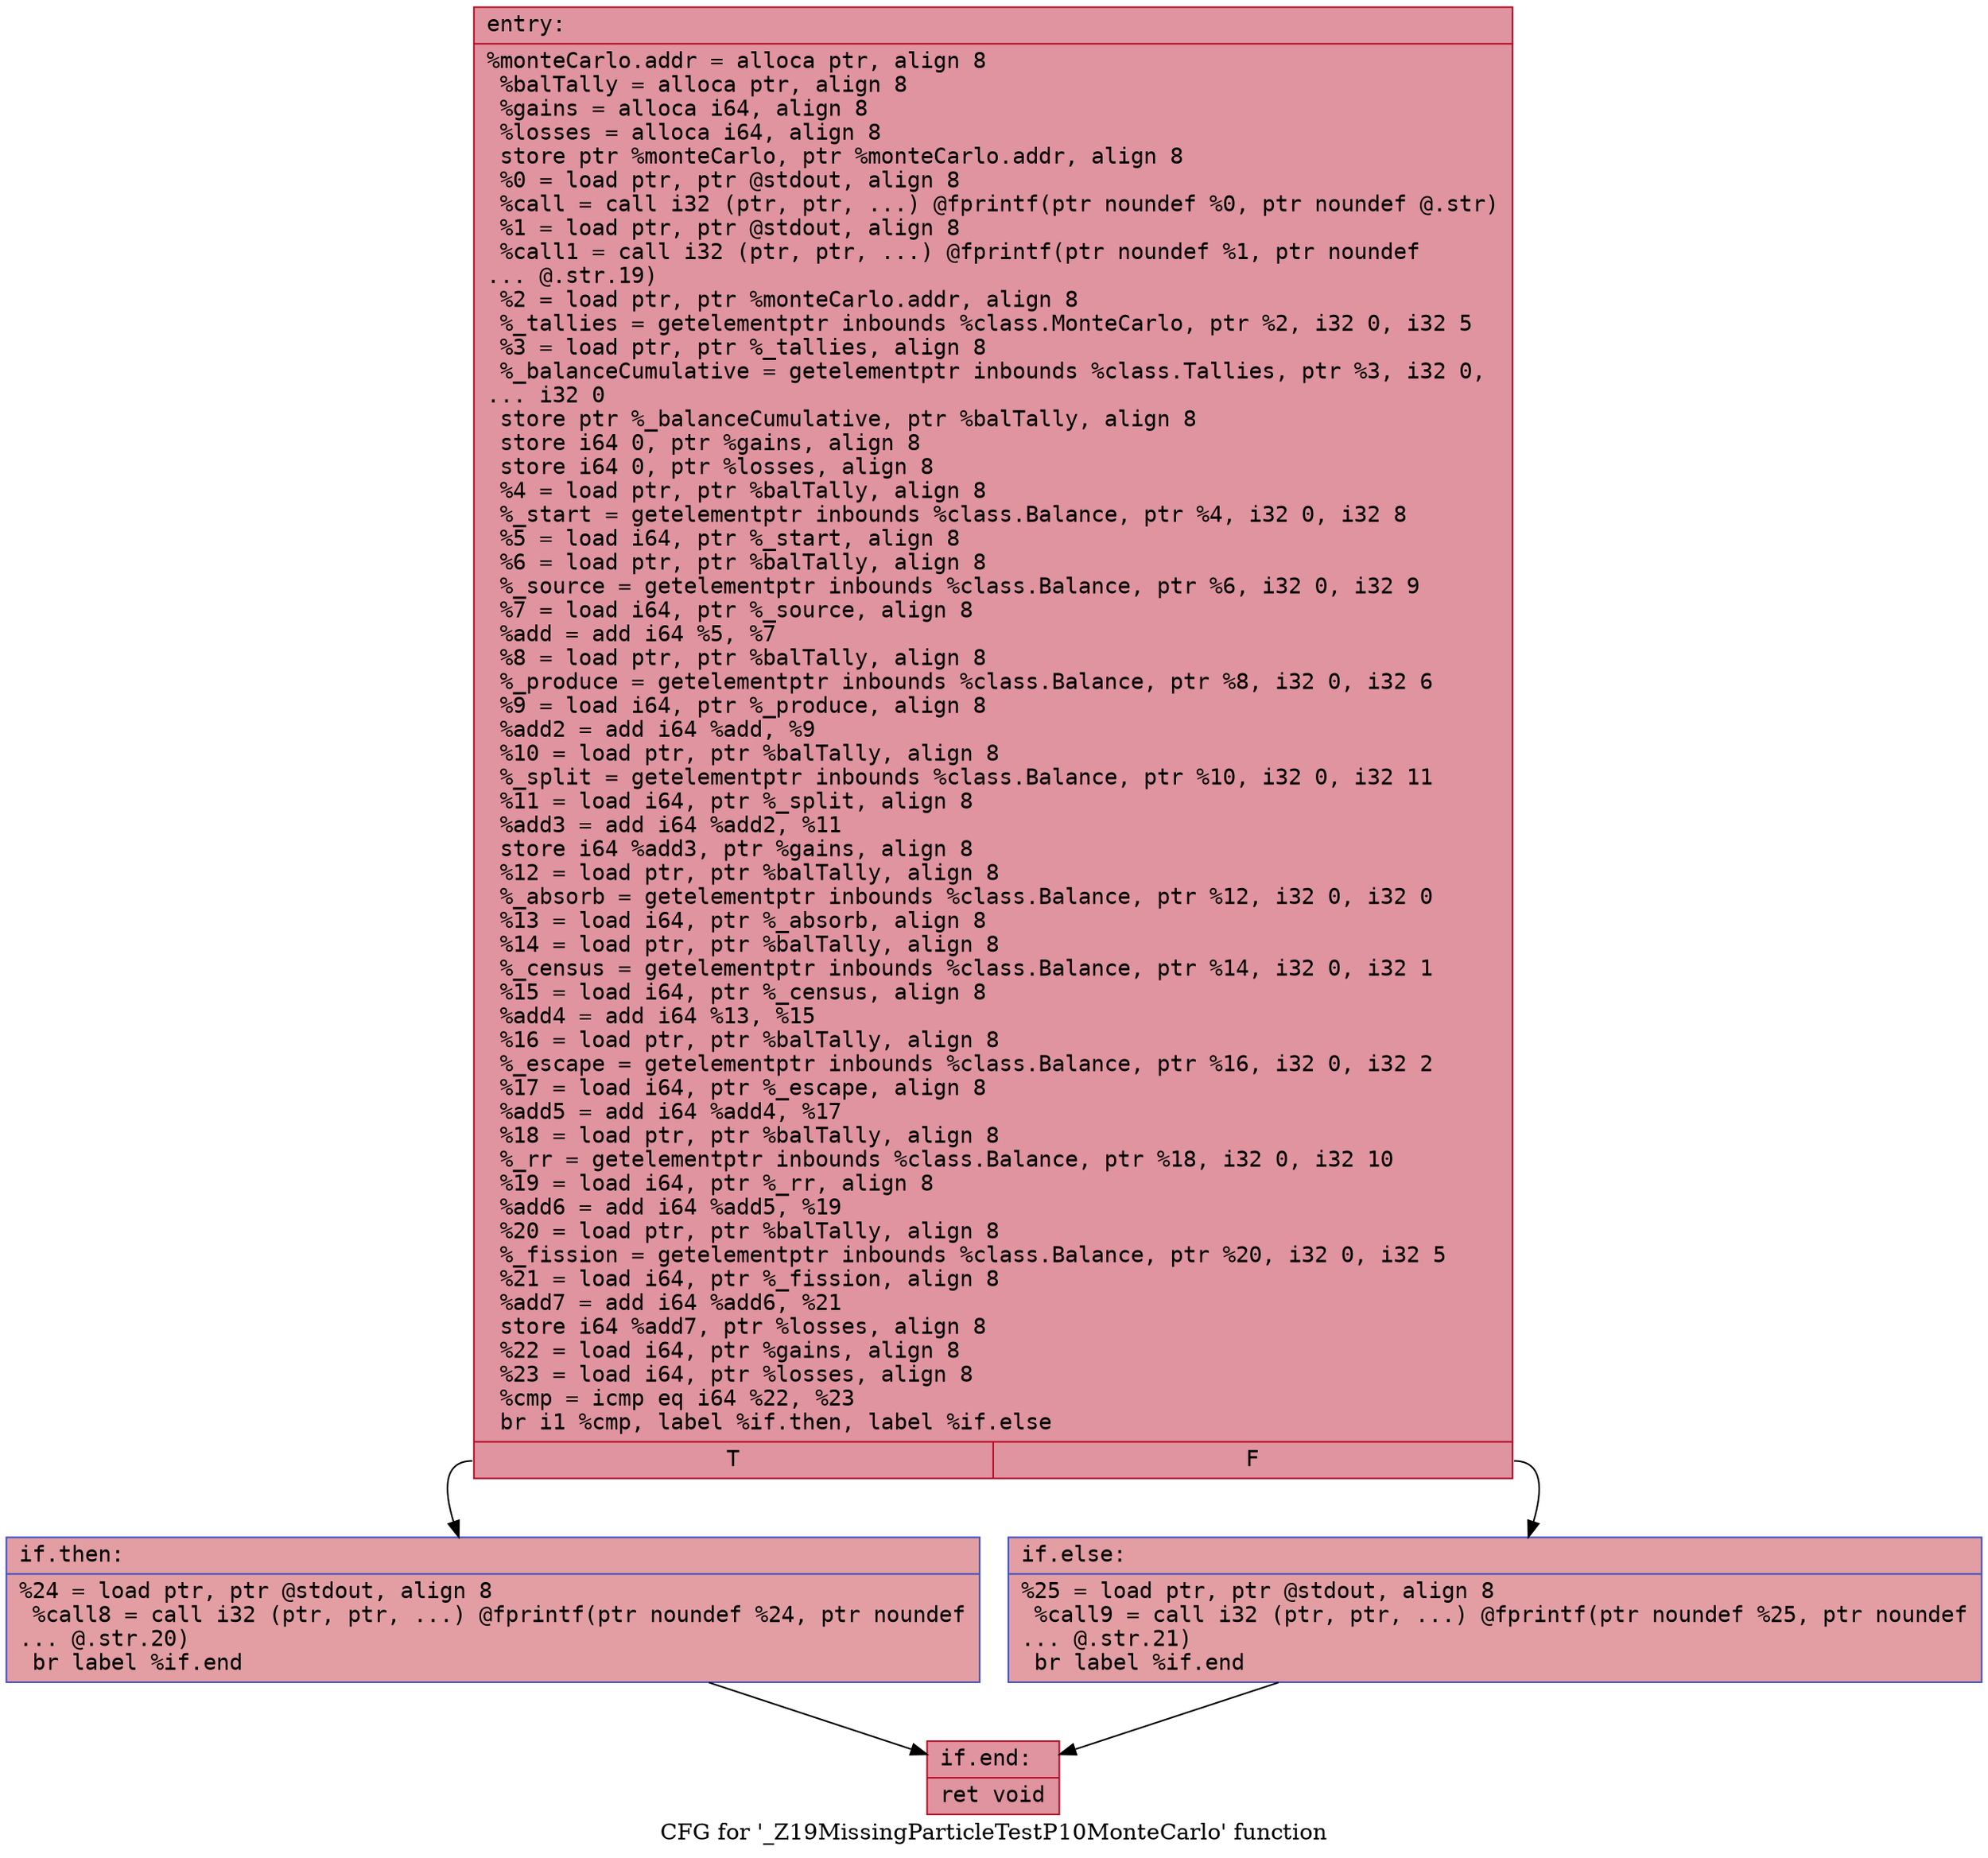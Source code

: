 digraph "CFG for '_Z19MissingParticleTestP10MonteCarlo' function" {
	label="CFG for '_Z19MissingParticleTestP10MonteCarlo' function";

	Node0x55d9841a9650 [shape=record,color="#b70d28ff", style=filled, fillcolor="#b70d2870" fontname="Courier",label="{entry:\l|  %monteCarlo.addr = alloca ptr, align 8\l  %balTally = alloca ptr, align 8\l  %gains = alloca i64, align 8\l  %losses = alloca i64, align 8\l  store ptr %monteCarlo, ptr %monteCarlo.addr, align 8\l  %0 = load ptr, ptr @stdout, align 8\l  %call = call i32 (ptr, ptr, ...) @fprintf(ptr noundef %0, ptr noundef @.str)\l  %1 = load ptr, ptr @stdout, align 8\l  %call1 = call i32 (ptr, ptr, ...) @fprintf(ptr noundef %1, ptr noundef\l... @.str.19)\l  %2 = load ptr, ptr %monteCarlo.addr, align 8\l  %_tallies = getelementptr inbounds %class.MonteCarlo, ptr %2, i32 0, i32 5\l  %3 = load ptr, ptr %_tallies, align 8\l  %_balanceCumulative = getelementptr inbounds %class.Tallies, ptr %3, i32 0,\l... i32 0\l  store ptr %_balanceCumulative, ptr %balTally, align 8\l  store i64 0, ptr %gains, align 8\l  store i64 0, ptr %losses, align 8\l  %4 = load ptr, ptr %balTally, align 8\l  %_start = getelementptr inbounds %class.Balance, ptr %4, i32 0, i32 8\l  %5 = load i64, ptr %_start, align 8\l  %6 = load ptr, ptr %balTally, align 8\l  %_source = getelementptr inbounds %class.Balance, ptr %6, i32 0, i32 9\l  %7 = load i64, ptr %_source, align 8\l  %add = add i64 %5, %7\l  %8 = load ptr, ptr %balTally, align 8\l  %_produce = getelementptr inbounds %class.Balance, ptr %8, i32 0, i32 6\l  %9 = load i64, ptr %_produce, align 8\l  %add2 = add i64 %add, %9\l  %10 = load ptr, ptr %balTally, align 8\l  %_split = getelementptr inbounds %class.Balance, ptr %10, i32 0, i32 11\l  %11 = load i64, ptr %_split, align 8\l  %add3 = add i64 %add2, %11\l  store i64 %add3, ptr %gains, align 8\l  %12 = load ptr, ptr %balTally, align 8\l  %_absorb = getelementptr inbounds %class.Balance, ptr %12, i32 0, i32 0\l  %13 = load i64, ptr %_absorb, align 8\l  %14 = load ptr, ptr %balTally, align 8\l  %_census = getelementptr inbounds %class.Balance, ptr %14, i32 0, i32 1\l  %15 = load i64, ptr %_census, align 8\l  %add4 = add i64 %13, %15\l  %16 = load ptr, ptr %balTally, align 8\l  %_escape = getelementptr inbounds %class.Balance, ptr %16, i32 0, i32 2\l  %17 = load i64, ptr %_escape, align 8\l  %add5 = add i64 %add4, %17\l  %18 = load ptr, ptr %balTally, align 8\l  %_rr = getelementptr inbounds %class.Balance, ptr %18, i32 0, i32 10\l  %19 = load i64, ptr %_rr, align 8\l  %add6 = add i64 %add5, %19\l  %20 = load ptr, ptr %balTally, align 8\l  %_fission = getelementptr inbounds %class.Balance, ptr %20, i32 0, i32 5\l  %21 = load i64, ptr %_fission, align 8\l  %add7 = add i64 %add6, %21\l  store i64 %add7, ptr %losses, align 8\l  %22 = load i64, ptr %gains, align 8\l  %23 = load i64, ptr %losses, align 8\l  %cmp = icmp eq i64 %22, %23\l  br i1 %cmp, label %if.then, label %if.else\l|{<s0>T|<s1>F}}"];
	Node0x55d9841a9650:s0 -> Node0x55d9841b60f0[tooltip="entry -> if.then\nProbability 50.00%" ];
	Node0x55d9841a9650:s1 -> Node0x55d9841b7810[tooltip="entry -> if.else\nProbability 50.00%" ];
	Node0x55d9841b60f0 [shape=record,color="#3d50c3ff", style=filled, fillcolor="#be242e70" fontname="Courier",label="{if.then:\l|  %24 = load ptr, ptr @stdout, align 8\l  %call8 = call i32 (ptr, ptr, ...) @fprintf(ptr noundef %24, ptr noundef\l... @.str.20)\l  br label %if.end\l}"];
	Node0x55d9841b60f0 -> Node0x55d9841b7ae0[tooltip="if.then -> if.end\nProbability 100.00%" ];
	Node0x55d9841b7810 [shape=record,color="#3d50c3ff", style=filled, fillcolor="#be242e70" fontname="Courier",label="{if.else:\l|  %25 = load ptr, ptr @stdout, align 8\l  %call9 = call i32 (ptr, ptr, ...) @fprintf(ptr noundef %25, ptr noundef\l... @.str.21)\l  br label %if.end\l}"];
	Node0x55d9841b7810 -> Node0x55d9841b7ae0[tooltip="if.else -> if.end\nProbability 100.00%" ];
	Node0x55d9841b7ae0 [shape=record,color="#b70d28ff", style=filled, fillcolor="#b70d2870" fontname="Courier",label="{if.end:\l|  ret void\l}"];
}
